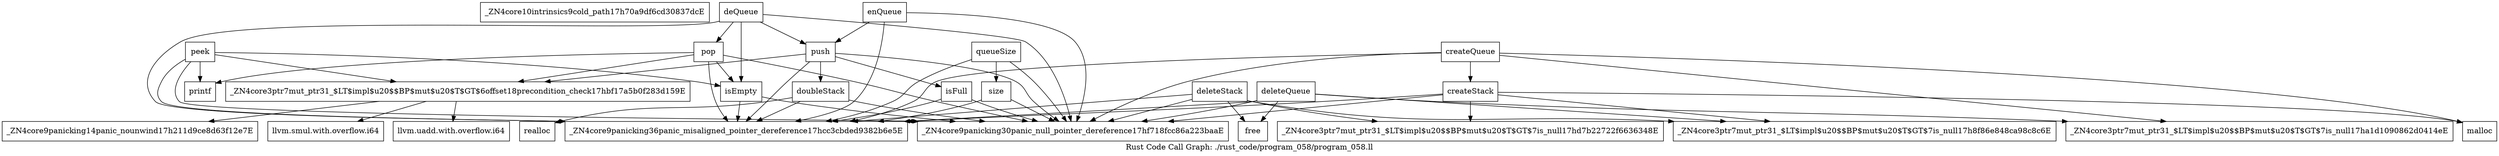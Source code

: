 digraph "Rust Code Call Graph: ./rust_code/program_058/program_058.ll" {
	label="Rust Code Call Graph: ./rust_code/program_058/program_058.ll";

	Node0x5583f6398c70 [shape=record,label="{_ZN4core10intrinsics9cold_path17h70a9df6cd30837dcE}"];
	Node0x5583f6399f50 [shape=record,label="{_ZN4core3ptr7mut_ptr31_$LT$impl$u20$$BP$mut$u20$T$GT$6offset18precondition_check17hbf17a5b0f283d159E}"];
	Node0x5583f6399f50 -> Node0x5583f639bc70;
	Node0x5583f6399f50 -> Node0x5583f639e460;
	Node0x5583f6399f50 -> Node0x5583f63a4b50;
	Node0x5583f63c10a0 [shape=record,label="{_ZN4core3ptr7mut_ptr31_$LT$impl$u20$$BP$mut$u20$T$GT$7is_null17h8f86e848ca98c8c6E}"];
	Node0x5583f63c1120 [shape=record,label="{_ZN4core3ptr7mut_ptr31_$LT$impl$u20$$BP$mut$u20$T$GT$7is_null17ha1d1090862d0414eE}"];
	Node0x5583f63c11a0 [shape=record,label="{_ZN4core3ptr7mut_ptr31_$LT$impl$u20$$BP$mut$u20$T$GT$7is_null17hd7b22722f6636348E}"];
	Node0x5583f63c1220 [shape=record,label="{createStack}"];
	Node0x5583f63c1220 -> Node0x5583f63a62a0;
	Node0x5583f63c1220 -> Node0x5583f63c10a0;
	Node0x5583f63c1220 -> Node0x5583f63a9bf0;
	Node0x5583f63c1220 -> Node0x5583f63ac330;
	Node0x5583f63c1220 -> Node0x5583f63c11a0;
	Node0x5583f63ae8a0 [shape=record,label="{isEmpty}"];
	Node0x5583f63ae8a0 -> Node0x5583f63a9bf0;
	Node0x5583f63ae8a0 -> Node0x5583f63ac330;
	Node0x5583f63b08f0 [shape=record,label="{size}"];
	Node0x5583f63b08f0 -> Node0x5583f63a9bf0;
	Node0x5583f63b08f0 -> Node0x5583f63ac330;
	Node0x5583f63b2b50 [shape=record,label="{isFull}"];
	Node0x5583f63b2b50 -> Node0x5583f63a9bf0;
	Node0x5583f63b2b50 -> Node0x5583f63ac330;
	Node0x5583f63b4a60 [shape=record,label="{doubleStack}"];
	Node0x5583f63b4a60 -> Node0x5583f63a9bf0;
	Node0x5583f63b4a60 -> Node0x5583f63ac330;
	Node0x5583f63b4a60 -> Node0x5583f63b6800;
	Node0x5583f63b7e50 [shape=record,label="{push}"];
	Node0x5583f63b7e50 -> Node0x5583f63b2b50;
	Node0x5583f63b7e50 -> Node0x5583f63b4a60;
	Node0x5583f63b7e50 -> Node0x5583f63a9bf0;
	Node0x5583f63b7e50 -> Node0x5583f63ac330;
	Node0x5583f63b7e50 -> Node0x5583f6399f50;
	Node0x5583f6382dd0 [shape=record,label="{pop}"];
	Node0x5583f6382dd0 -> Node0x5583f63ae8a0;
	Node0x5583f6382dd0 -> Node0x5583f63bc9d0;
	Node0x5583f6382dd0 -> Node0x5583f63a9bf0;
	Node0x5583f6382dd0 -> Node0x5583f63ac330;
	Node0x5583f6382dd0 -> Node0x5583f6399f50;
	Node0x5583f63b7580 [shape=record,label="{peek}"];
	Node0x5583f63b7580 -> Node0x5583f63ae8a0;
	Node0x5583f63b7580 -> Node0x5583f63bc9d0;
	Node0x5583f63b7580 -> Node0x5583f63a9bf0;
	Node0x5583f63b7580 -> Node0x5583f63ac330;
	Node0x5583f63b7580 -> Node0x5583f6399f50;
	Node0x5583f63c1260 [shape=record,label="{deleteStack}"];
	Node0x5583f63c1260 -> Node0x5583f63c10a0;
	Node0x5583f63c1260 -> Node0x5583f63a9bf0;
	Node0x5583f63c1260 -> Node0x5583f63c11a0;
	Node0x5583f63c1260 -> Node0x5583f63ac330;
	Node0x5583f63c1260 -> Node0x5583f638da30;
	Node0x5583f638eb40 [shape=record,label="{queueSize}"];
	Node0x5583f638eb40 -> Node0x5583f63a9bf0;
	Node0x5583f638eb40 -> Node0x5583f63b08f0;
	Node0x5583f638eb40 -> Node0x5583f63ac330;
	Node0x5583f6388180 [shape=record,label="{createQueue}"];
	Node0x5583f6388180 -> Node0x5583f63c1220;
	Node0x5583f6388180 -> Node0x5583f63ac330;
	Node0x5583f6388180 -> Node0x5583f63a62a0;
	Node0x5583f6388180 -> Node0x5583f63c1120;
	Node0x5583f6388180 -> Node0x5583f63a9bf0;
	Node0x5583f6390980 [shape=record,label="{enQueue}"];
	Node0x5583f6390980 -> Node0x5583f63a9bf0;
	Node0x5583f6390980 -> Node0x5583f63b7e50;
	Node0x5583f6390980 -> Node0x5583f63ac330;
	Node0x5583f6391a70 [shape=record,label="{deQueue}"];
	Node0x5583f6391a70 -> Node0x5583f63a9bf0;
	Node0x5583f6391a70 -> Node0x5583f63ae8a0;
	Node0x5583f6391a70 -> Node0x5583f63ac330;
	Node0x5583f6391a70 -> Node0x5583f6382dd0;
	Node0x5583f6391a70 -> Node0x5583f63b7e50;
	Node0x5583f6393220 [shape=record,label="{deleteQueue}"];
	Node0x5583f6393220 -> Node0x5583f63c1120;
	Node0x5583f6393220 -> Node0x5583f63a9bf0;
	Node0x5583f6393220 -> Node0x5583f63c10a0;
	Node0x5583f6393220 -> Node0x5583f63ac330;
	Node0x5583f6393220 -> Node0x5583f638da30;
	Node0x5583f639bc70 [shape=record,label="{llvm.smul.with.overflow.i64}"];
	Node0x5583f639e460 [shape=record,label="{llvm.uadd.with.overflow.i64}"];
	Node0x5583f63a4b50 [shape=record,label="{_ZN4core9panicking14panic_nounwind17h211d9ce8d63f12e7E}"];
	Node0x5583f63a62a0 [shape=record,label="{malloc}"];
	Node0x5583f63a9bf0 [shape=record,label="{_ZN4core9panicking36panic_misaligned_pointer_dereference17hcc3cbded9382b6e5E}"];
	Node0x5583f63ac330 [shape=record,label="{_ZN4core9panicking30panic_null_pointer_dereference17hf718fcc86a223baaE}"];
	Node0x5583f63b6800 [shape=record,label="{realloc}"];
	Node0x5583f63bc9d0 [shape=record,label="{printf}"];
	Node0x5583f638da30 [shape=record,label="{free}"];
}
